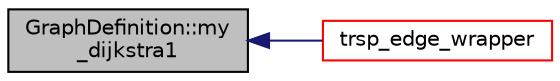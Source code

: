 digraph "GraphDefinition::my_dijkstra1"
{
  edge [fontname="Helvetica",fontsize="10",labelfontname="Helvetica",labelfontsize="10"];
  node [fontname="Helvetica",fontsize="10",shape=record];
  rankdir="LR";
  Node98 [label="GraphDefinition::my\l_dijkstra1",height=0.2,width=0.4,color="black", fillcolor="grey75", style="filled", fontcolor="black"];
  Node98 -> Node99 [dir="back",color="midnightblue",fontsize="10",style="solid",fontname="Helvetica"];
  Node99 [label="trsp_edge_wrapper",height=0.2,width=0.4,color="red", fillcolor="white", style="filled",URL="$trsp_8h.html#a9936d9f5cc903264889dd89eb99b219d"];
}

